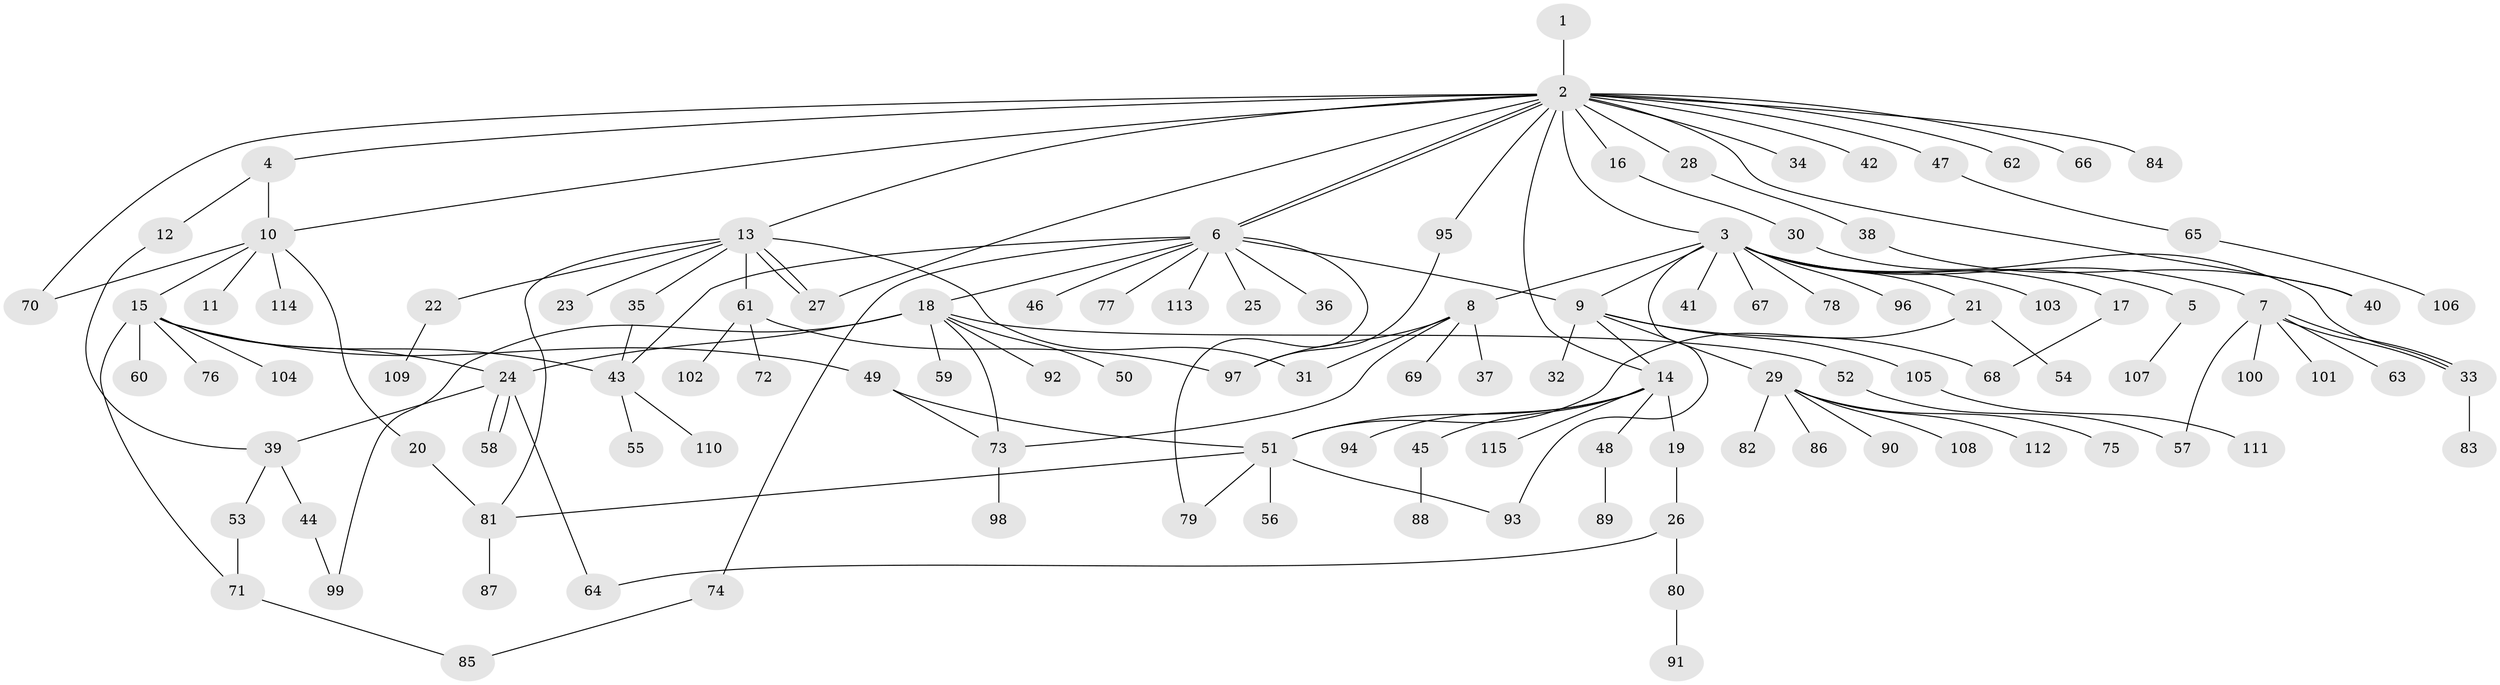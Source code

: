 // coarse degree distribution, {1: 0.4, 14: 0.02857142857142857, 2: 0.17142857142857143, 8: 0.02857142857142857, 5: 0.05714285714285714, 6: 0.05714285714285714, 4: 0.14285714285714285, 3: 0.05714285714285714, 7: 0.05714285714285714}
// Generated by graph-tools (version 1.1) at 2025/36/03/04/25 23:36:48]
// undirected, 115 vertices, 146 edges
graph export_dot {
  node [color=gray90,style=filled];
  1;
  2;
  3;
  4;
  5;
  6;
  7;
  8;
  9;
  10;
  11;
  12;
  13;
  14;
  15;
  16;
  17;
  18;
  19;
  20;
  21;
  22;
  23;
  24;
  25;
  26;
  27;
  28;
  29;
  30;
  31;
  32;
  33;
  34;
  35;
  36;
  37;
  38;
  39;
  40;
  41;
  42;
  43;
  44;
  45;
  46;
  47;
  48;
  49;
  50;
  51;
  52;
  53;
  54;
  55;
  56;
  57;
  58;
  59;
  60;
  61;
  62;
  63;
  64;
  65;
  66;
  67;
  68;
  69;
  70;
  71;
  72;
  73;
  74;
  75;
  76;
  77;
  78;
  79;
  80;
  81;
  82;
  83;
  84;
  85;
  86;
  87;
  88;
  89;
  90;
  91;
  92;
  93;
  94;
  95;
  96;
  97;
  98;
  99;
  100;
  101;
  102;
  103;
  104;
  105;
  106;
  107;
  108;
  109;
  110;
  111;
  112;
  113;
  114;
  115;
  1 -- 2;
  2 -- 3;
  2 -- 4;
  2 -- 6;
  2 -- 6;
  2 -- 10;
  2 -- 13;
  2 -- 14;
  2 -- 16;
  2 -- 27;
  2 -- 28;
  2 -- 34;
  2 -- 40;
  2 -- 42;
  2 -- 47;
  2 -- 62;
  2 -- 66;
  2 -- 70;
  2 -- 84;
  2 -- 95;
  3 -- 5;
  3 -- 7;
  3 -- 8;
  3 -- 9;
  3 -- 17;
  3 -- 21;
  3 -- 41;
  3 -- 67;
  3 -- 78;
  3 -- 93;
  3 -- 96;
  3 -- 103;
  4 -- 10;
  4 -- 12;
  5 -- 107;
  6 -- 9;
  6 -- 18;
  6 -- 25;
  6 -- 36;
  6 -- 43;
  6 -- 46;
  6 -- 74;
  6 -- 77;
  6 -- 79;
  6 -- 113;
  7 -- 33;
  7 -- 33;
  7 -- 57;
  7 -- 63;
  7 -- 100;
  7 -- 101;
  8 -- 31;
  8 -- 37;
  8 -- 69;
  8 -- 73;
  8 -- 97;
  9 -- 14;
  9 -- 29;
  9 -- 32;
  9 -- 68;
  9 -- 105;
  10 -- 11;
  10 -- 15;
  10 -- 20;
  10 -- 70;
  10 -- 114;
  12 -- 39;
  13 -- 22;
  13 -- 23;
  13 -- 27;
  13 -- 27;
  13 -- 31;
  13 -- 35;
  13 -- 61;
  13 -- 81;
  14 -- 19;
  14 -- 45;
  14 -- 48;
  14 -- 51;
  14 -- 94;
  14 -- 115;
  15 -- 24;
  15 -- 43;
  15 -- 49;
  15 -- 60;
  15 -- 71;
  15 -- 76;
  15 -- 104;
  16 -- 30;
  17 -- 68;
  18 -- 24;
  18 -- 50;
  18 -- 52;
  18 -- 59;
  18 -- 73;
  18 -- 92;
  18 -- 99;
  19 -- 26;
  20 -- 81;
  21 -- 51;
  21 -- 54;
  22 -- 109;
  24 -- 39;
  24 -- 58;
  24 -- 58;
  24 -- 64;
  26 -- 64;
  26 -- 80;
  28 -- 38;
  29 -- 75;
  29 -- 82;
  29 -- 86;
  29 -- 90;
  29 -- 108;
  29 -- 112;
  30 -- 33;
  33 -- 83;
  35 -- 43;
  38 -- 40;
  39 -- 44;
  39 -- 53;
  43 -- 55;
  43 -- 110;
  44 -- 99;
  45 -- 88;
  47 -- 65;
  48 -- 89;
  49 -- 51;
  49 -- 73;
  51 -- 56;
  51 -- 79;
  51 -- 81;
  51 -- 93;
  52 -- 57;
  53 -- 71;
  61 -- 72;
  61 -- 97;
  61 -- 102;
  65 -- 106;
  71 -- 85;
  73 -- 98;
  74 -- 85;
  80 -- 91;
  81 -- 87;
  95 -- 97;
  105 -- 111;
}
